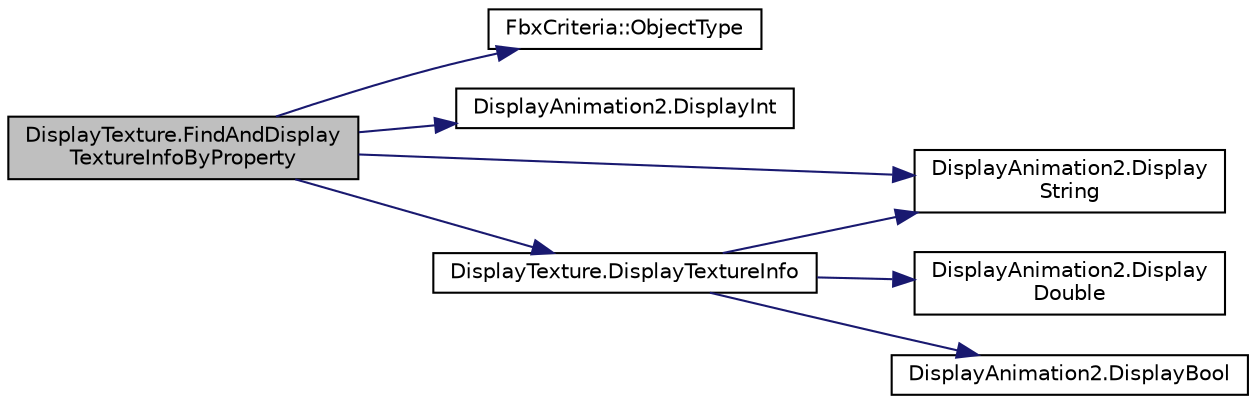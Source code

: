 digraph "DisplayTexture.FindAndDisplayTextureInfoByProperty"
{
  edge [fontname="Helvetica",fontsize="10",labelfontname="Helvetica",labelfontsize="10"];
  node [fontname="Helvetica",fontsize="10",shape=record];
  rankdir="LR";
  Node16 [label="DisplayTexture.FindAndDisplay\lTextureInfoByProperty",height=0.2,width=0.4,color="black", fillcolor="grey75", style="filled", fontcolor="black"];
  Node16 -> Node17 [color="midnightblue",fontsize="10",style="solid"];
  Node17 [label="FbxCriteria::ObjectType",height=0.2,width=0.4,color="black", fillcolor="white", style="filled",URL="$class_fbx_criteria.html#a760d66022a8febcd3fd0c5fbbb534023"];
  Node16 -> Node18 [color="midnightblue",fontsize="10",style="solid"];
  Node18 [label="DisplayAnimation2.DisplayInt",height=0.2,width=0.4,color="black", fillcolor="white", style="filled",URL="$namespace_display_animation2.html#a263f89ba2638bc6e1ced0f21129f1fd3"];
  Node16 -> Node19 [color="midnightblue",fontsize="10",style="solid"];
  Node19 [label="DisplayAnimation2.Display\lString",height=0.2,width=0.4,color="black", fillcolor="white", style="filled",URL="$namespace_display_animation2.html#ad022ed8dee36f6dd02eaba9883652853"];
  Node16 -> Node20 [color="midnightblue",fontsize="10",style="solid"];
  Node20 [label="DisplayTexture.DisplayTextureInfo",height=0.2,width=0.4,color="black", fillcolor="white", style="filled",URL="$namespace_display_texture.html#ac754509caa833a15e98cbeb4e0b4370b"];
  Node20 -> Node19 [color="midnightblue",fontsize="10",style="solid"];
  Node20 -> Node21 [color="midnightblue",fontsize="10",style="solid"];
  Node21 [label="DisplayAnimation2.Display\lDouble",height=0.2,width=0.4,color="black", fillcolor="white", style="filled",URL="$namespace_display_animation2.html#a8a3864b24299906008612750755eee0c"];
  Node20 -> Node22 [color="midnightblue",fontsize="10",style="solid"];
  Node22 [label="DisplayAnimation2.DisplayBool",height=0.2,width=0.4,color="black", fillcolor="white", style="filled",URL="$namespace_display_animation2.html#a68813e172bc7b686ec28958227464f4c"];
}
